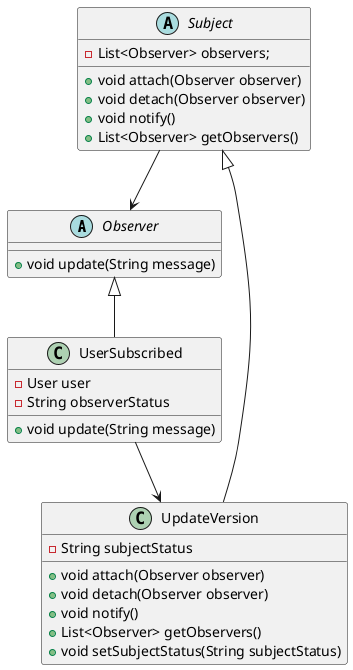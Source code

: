 @startuml
abstract class Observer {
    + void update(String message)
}

class UserSubscribed extends Observer {
    - User user
    - String observerStatus
    + void update(String message)
}

abstract class Subject {
    - List<Observer> observers;
    + void attach(Observer observer)
    + void detach(Observer observer)
    + void notify()
    + List<Observer> getObservers()
}

class UpdateVersion extends Subject {
    - String subjectStatus
    + void attach(Observer observer)
    + void detach(Observer observer)
    + void notify()
    + List<Observer> getObservers()
    + void setSubjectStatus(String subjectStatus)
}

UserSubscribed --> UpdateVersion
Subject --> Observer

@enduml